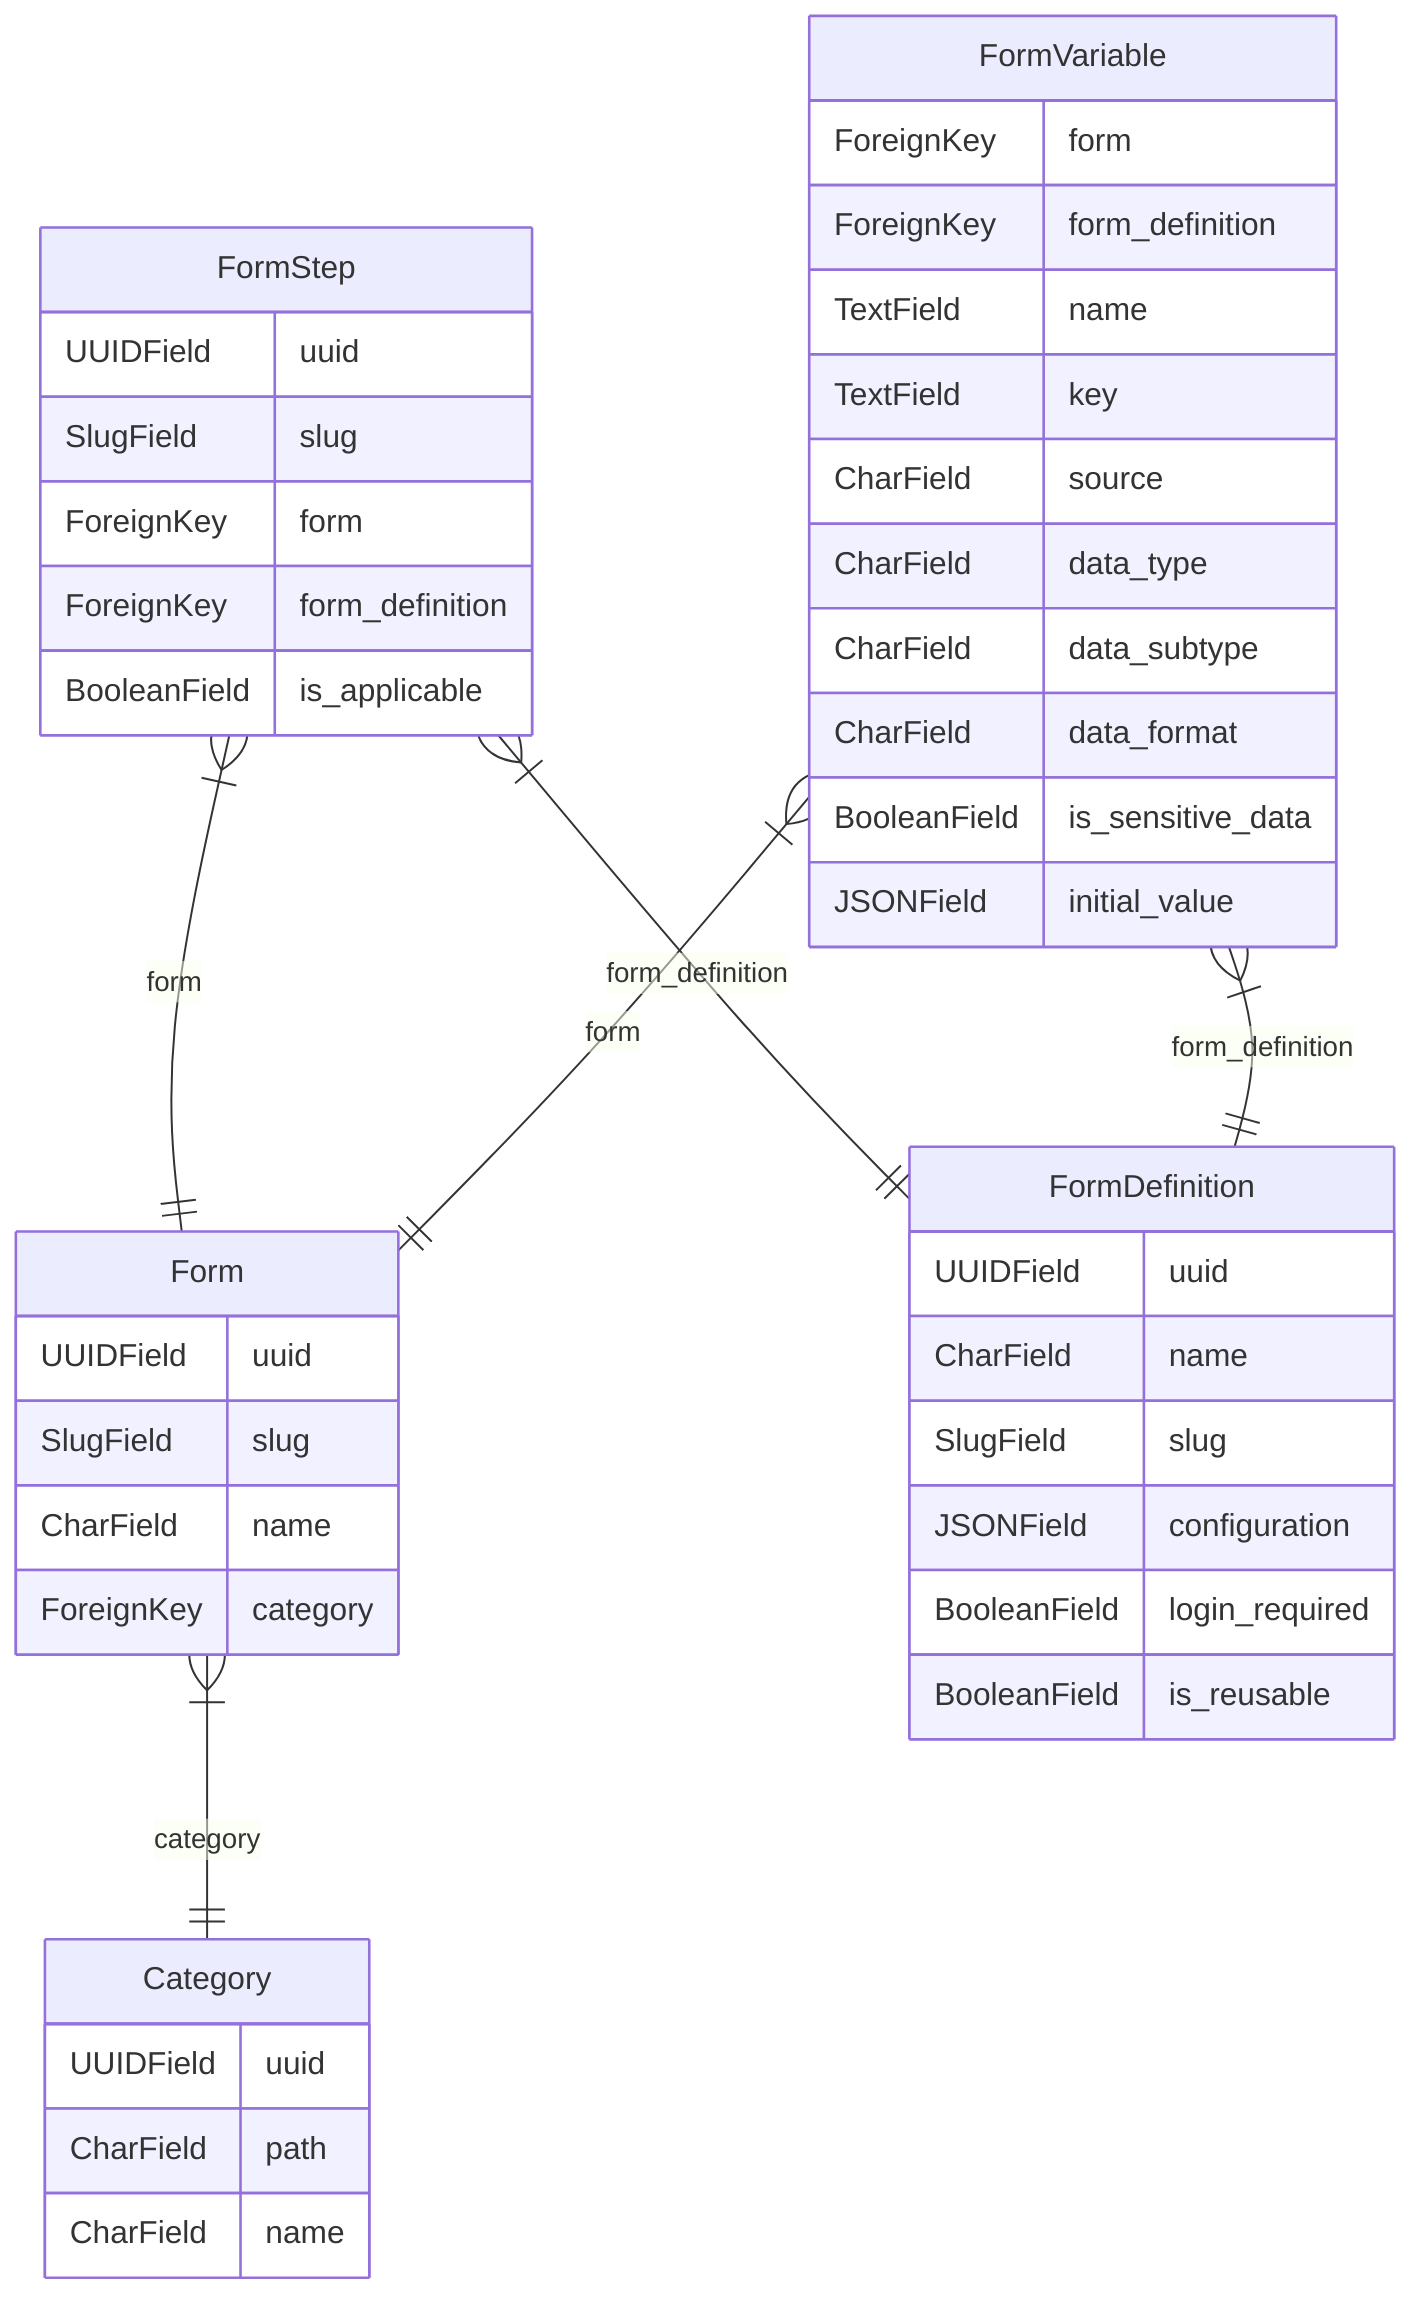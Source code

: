 ---
Forms model relationship
---
erDiagram
Category {
    UUIDField uuid
    CharField path
    CharField name
}
Form {
    UUIDField uuid
    SlugField slug
    CharField name
    ForeignKey category
}
FormDefinition {
    UUIDField uuid
    CharField name
    SlugField slug
    JSONField configuration
    BooleanField login_required
    BooleanField is_reusable
}
FormStep {
    UUIDField uuid
    SlugField slug
    ForeignKey form
    ForeignKey form_definition
    BooleanField is_applicable
}
FormVariable {
    ForeignKey form
    ForeignKey form_definition
    TextField name
    TextField key
    CharField source
    CharField data_type
    CharField data_subtype
    CharField data_format
    BooleanField is_sensitive_data
    JSONField initial_value
}
Form }|--|| Category : category
FormStep }|--|| Form : form
FormStep }|--|| FormDefinition : form_definition
FormVariable }|--|| Form : form
FormVariable }|--|| FormDefinition : form_definition